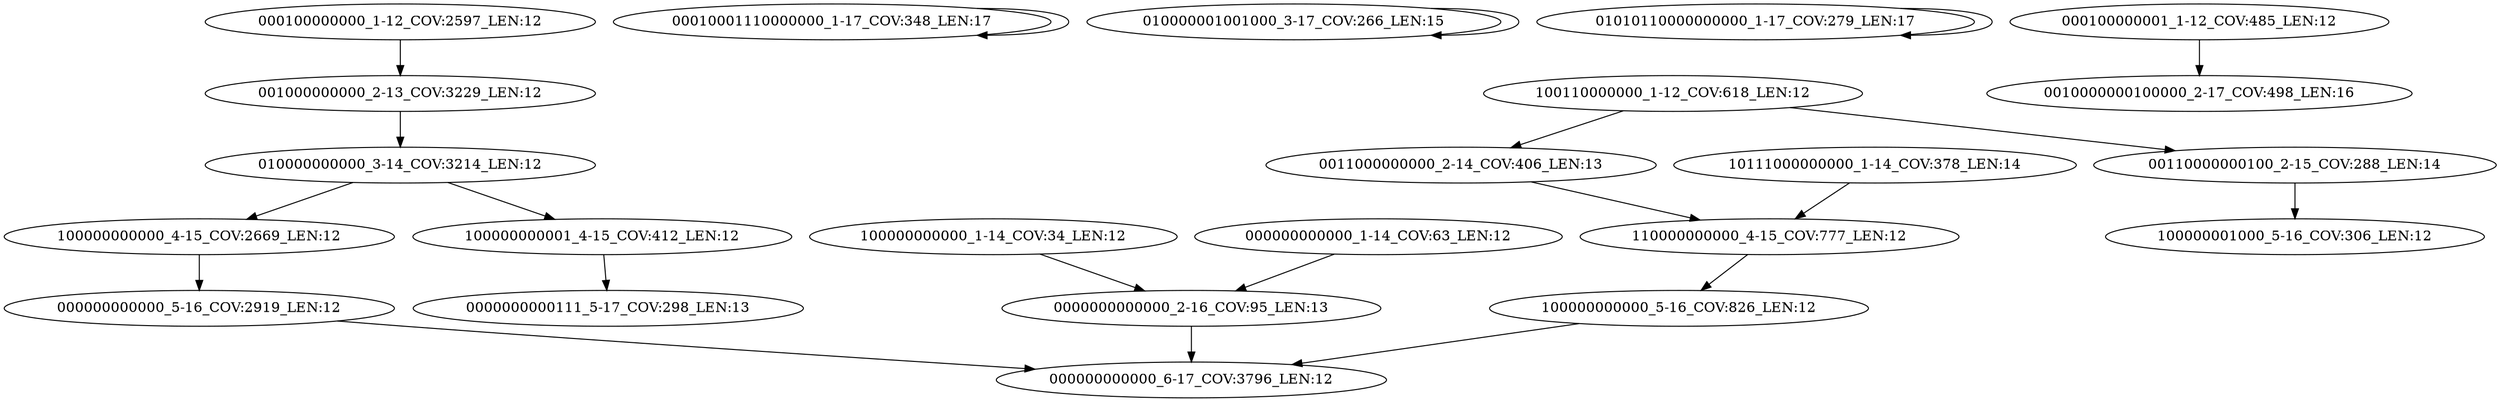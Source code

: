 digraph G {
    "100000000000_5-16_COV:826_LEN:12" -> "000000000000_6-17_COV:3796_LEN:12";
    "0011000000000_2-14_COV:406_LEN:13" -> "110000000000_4-15_COV:777_LEN:12";
    "00010001110000000_1-17_COV:348_LEN:17" -> "00010001110000000_1-17_COV:348_LEN:17";
    "100000000000_4-15_COV:2669_LEN:12" -> "000000000000_5-16_COV:2919_LEN:12";
    "010000001001000_3-17_COV:266_LEN:15" -> "010000001001000_3-17_COV:266_LEN:15";
    "00110000000100_2-15_COV:288_LEN:14" -> "100000001000_5-16_COV:306_LEN:12";
    "000000000000_5-16_COV:2919_LEN:12" -> "000000000000_6-17_COV:3796_LEN:12";
    "001000000000_2-13_COV:3229_LEN:12" -> "010000000000_3-14_COV:3214_LEN:12";
    "01010110000000000_1-17_COV:279_LEN:17" -> "01010110000000000_1-17_COV:279_LEN:17";
    "100000000001_4-15_COV:412_LEN:12" -> "0000000000111_5-17_COV:298_LEN:13";
    "100000000000_1-14_COV:34_LEN:12" -> "0000000000000_2-16_COV:95_LEN:13";
    "10111000000000_1-14_COV:378_LEN:14" -> "110000000000_4-15_COV:777_LEN:12";
    "000100000000_1-12_COV:2597_LEN:12" -> "001000000000_2-13_COV:3229_LEN:12";
    "010000000000_3-14_COV:3214_LEN:12" -> "100000000000_4-15_COV:2669_LEN:12";
    "010000000000_3-14_COV:3214_LEN:12" -> "100000000001_4-15_COV:412_LEN:12";
    "0000000000000_2-16_COV:95_LEN:13" -> "000000000000_6-17_COV:3796_LEN:12";
    "110000000000_4-15_COV:777_LEN:12" -> "100000000000_5-16_COV:826_LEN:12";
    "100110000000_1-12_COV:618_LEN:12" -> "0011000000000_2-14_COV:406_LEN:13";
    "100110000000_1-12_COV:618_LEN:12" -> "00110000000100_2-15_COV:288_LEN:14";
    "000100000001_1-12_COV:485_LEN:12" -> "0010000000100000_2-17_COV:498_LEN:16";
    "000000000000_1-14_COV:63_LEN:12" -> "0000000000000_2-16_COV:95_LEN:13";
}
